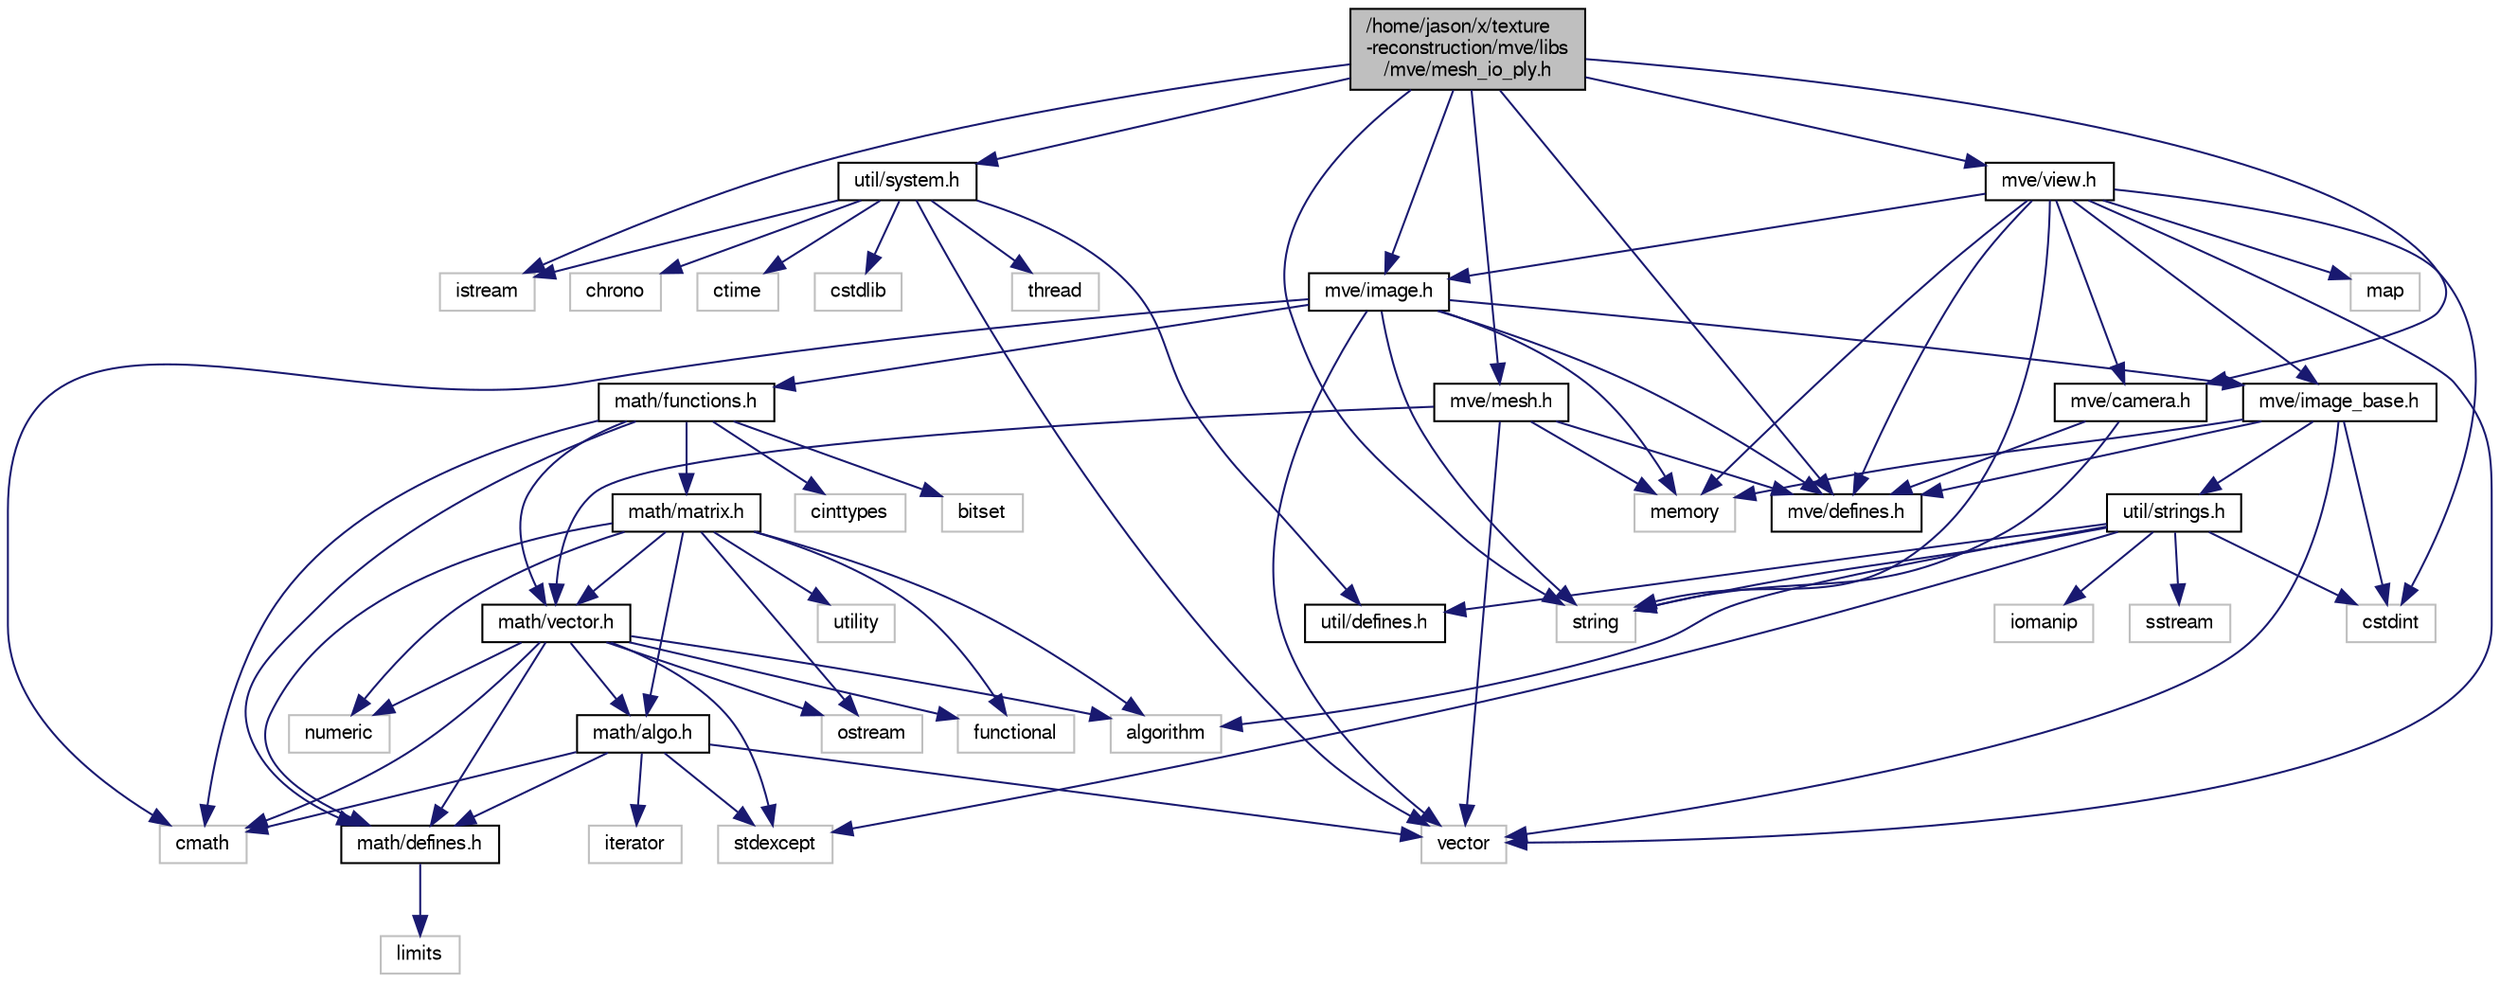 digraph "/home/jason/x/texture-reconstruction/mve/libs/mve/mesh_io_ply.h"
{
  edge [fontname="FreeSans",fontsize="10",labelfontname="FreeSans",labelfontsize="10"];
  node [fontname="FreeSans",fontsize="10",shape=record];
  Node0 [label="/home/jason/x/texture\l-reconstruction/mve/libs\l/mve/mesh_io_ply.h",height=0.2,width=0.4,color="black", fillcolor="grey75", style="filled", fontcolor="black"];
  Node0 -> Node1 [color="midnightblue",fontsize="10",style="solid",fontname="FreeSans"];
  Node1 [label="istream",height=0.2,width=0.4,color="grey75", fillcolor="white", style="filled"];
  Node0 -> Node2 [color="midnightblue",fontsize="10",style="solid",fontname="FreeSans"];
  Node2 [label="string",height=0.2,width=0.4,color="grey75", fillcolor="white", style="filled"];
  Node0 -> Node3 [color="midnightblue",fontsize="10",style="solid",fontname="FreeSans"];
  Node3 [label="util/system.h",height=0.2,width=0.4,color="black", fillcolor="white", style="filled",URL="$system_8h.html"];
  Node3 -> Node4 [color="midnightblue",fontsize="10",style="solid",fontname="FreeSans"];
  Node4 [label="ctime",height=0.2,width=0.4,color="grey75", fillcolor="white", style="filled"];
  Node3 -> Node5 [color="midnightblue",fontsize="10",style="solid",fontname="FreeSans"];
  Node5 [label="cstdlib",height=0.2,width=0.4,color="grey75", fillcolor="white", style="filled"];
  Node3 -> Node6 [color="midnightblue",fontsize="10",style="solid",fontname="FreeSans"];
  Node6 [label="thread",height=0.2,width=0.4,color="grey75", fillcolor="white", style="filled"];
  Node3 -> Node7 [color="midnightblue",fontsize="10",style="solid",fontname="FreeSans"];
  Node7 [label="chrono",height=0.2,width=0.4,color="grey75", fillcolor="white", style="filled"];
  Node3 -> Node8 [color="midnightblue",fontsize="10",style="solid",fontname="FreeSans"];
  Node8 [label="vector",height=0.2,width=0.4,color="grey75", fillcolor="white", style="filled"];
  Node3 -> Node1 [color="midnightblue",fontsize="10",style="solid",fontname="FreeSans"];
  Node3 -> Node9 [color="midnightblue",fontsize="10",style="solid",fontname="FreeSans"];
  Node9 [label="util/defines.h",height=0.2,width=0.4,color="black", fillcolor="white", style="filled",URL="$util_2defines_8h.html"];
  Node0 -> Node10 [color="midnightblue",fontsize="10",style="solid",fontname="FreeSans"];
  Node10 [label="mve/defines.h",height=0.2,width=0.4,color="black", fillcolor="white", style="filled",URL="$mve_2defines_8h.html"];
  Node0 -> Node11 [color="midnightblue",fontsize="10",style="solid",fontname="FreeSans"];
  Node11 [label="mve/image.h",height=0.2,width=0.4,color="black", fillcolor="white", style="filled",URL="$image_8h.html"];
  Node11 -> Node2 [color="midnightblue",fontsize="10",style="solid",fontname="FreeSans"];
  Node11 -> Node8 [color="midnightblue",fontsize="10",style="solid",fontname="FreeSans"];
  Node11 -> Node12 [color="midnightblue",fontsize="10",style="solid",fontname="FreeSans"];
  Node12 [label="memory",height=0.2,width=0.4,color="grey75", fillcolor="white", style="filled"];
  Node11 -> Node13 [color="midnightblue",fontsize="10",style="solid",fontname="FreeSans"];
  Node13 [label="math/functions.h",height=0.2,width=0.4,color="black", fillcolor="white", style="filled",URL="$functions_8h.html"];
  Node13 -> Node14 [color="midnightblue",fontsize="10",style="solid",fontname="FreeSans"];
  Node14 [label="bitset",height=0.2,width=0.4,color="grey75", fillcolor="white", style="filled"];
  Node13 -> Node15 [color="midnightblue",fontsize="10",style="solid",fontname="FreeSans"];
  Node15 [label="cmath",height=0.2,width=0.4,color="grey75", fillcolor="white", style="filled"];
  Node13 -> Node16 [color="midnightblue",fontsize="10",style="solid",fontname="FreeSans"];
  Node16 [label="cinttypes",height=0.2,width=0.4,color="grey75", fillcolor="white", style="filled"];
  Node13 -> Node17 [color="midnightblue",fontsize="10",style="solid",fontname="FreeSans"];
  Node17 [label="math/defines.h",height=0.2,width=0.4,color="black", fillcolor="white", style="filled",URL="$math_2defines_8h.html"];
  Node17 -> Node18 [color="midnightblue",fontsize="10",style="solid",fontname="FreeSans"];
  Node18 [label="limits",height=0.2,width=0.4,color="grey75", fillcolor="white", style="filled"];
  Node13 -> Node19 [color="midnightblue",fontsize="10",style="solid",fontname="FreeSans"];
  Node19 [label="math/vector.h",height=0.2,width=0.4,color="black", fillcolor="white", style="filled",URL="$vector_8h.html"];
  Node19 -> Node20 [color="midnightblue",fontsize="10",style="solid",fontname="FreeSans"];
  Node20 [label="algorithm",height=0.2,width=0.4,color="grey75", fillcolor="white", style="filled"];
  Node19 -> Node21 [color="midnightblue",fontsize="10",style="solid",fontname="FreeSans"];
  Node21 [label="functional",height=0.2,width=0.4,color="grey75", fillcolor="white", style="filled"];
  Node19 -> Node22 [color="midnightblue",fontsize="10",style="solid",fontname="FreeSans"];
  Node22 [label="stdexcept",height=0.2,width=0.4,color="grey75", fillcolor="white", style="filled"];
  Node19 -> Node23 [color="midnightblue",fontsize="10",style="solid",fontname="FreeSans"];
  Node23 [label="numeric",height=0.2,width=0.4,color="grey75", fillcolor="white", style="filled"];
  Node19 -> Node15 [color="midnightblue",fontsize="10",style="solid",fontname="FreeSans"];
  Node19 -> Node24 [color="midnightblue",fontsize="10",style="solid",fontname="FreeSans"];
  Node24 [label="ostream",height=0.2,width=0.4,color="grey75", fillcolor="white", style="filled"];
  Node19 -> Node17 [color="midnightblue",fontsize="10",style="solid",fontname="FreeSans"];
  Node19 -> Node25 [color="midnightblue",fontsize="10",style="solid",fontname="FreeSans"];
  Node25 [label="math/algo.h",height=0.2,width=0.4,color="black", fillcolor="white", style="filled",URL="$algo_8h.html"];
  Node25 -> Node15 [color="midnightblue",fontsize="10",style="solid",fontname="FreeSans"];
  Node25 -> Node8 [color="midnightblue",fontsize="10",style="solid",fontname="FreeSans"];
  Node25 -> Node26 [color="midnightblue",fontsize="10",style="solid",fontname="FreeSans"];
  Node26 [label="iterator",height=0.2,width=0.4,color="grey75", fillcolor="white", style="filled"];
  Node25 -> Node22 [color="midnightblue",fontsize="10",style="solid",fontname="FreeSans"];
  Node25 -> Node17 [color="midnightblue",fontsize="10",style="solid",fontname="FreeSans"];
  Node13 -> Node27 [color="midnightblue",fontsize="10",style="solid",fontname="FreeSans"];
  Node27 [label="math/matrix.h",height=0.2,width=0.4,color="black", fillcolor="white", style="filled",URL="$matrix_8h.html"];
  Node27 -> Node20 [color="midnightblue",fontsize="10",style="solid",fontname="FreeSans"];
  Node27 -> Node21 [color="midnightblue",fontsize="10",style="solid",fontname="FreeSans"];
  Node27 -> Node28 [color="midnightblue",fontsize="10",style="solid",fontname="FreeSans"];
  Node28 [label="utility",height=0.2,width=0.4,color="grey75", fillcolor="white", style="filled"];
  Node27 -> Node23 [color="midnightblue",fontsize="10",style="solid",fontname="FreeSans"];
  Node27 -> Node24 [color="midnightblue",fontsize="10",style="solid",fontname="FreeSans"];
  Node27 -> Node17 [color="midnightblue",fontsize="10",style="solid",fontname="FreeSans"];
  Node27 -> Node25 [color="midnightblue",fontsize="10",style="solid",fontname="FreeSans"];
  Node27 -> Node19 [color="midnightblue",fontsize="10",style="solid",fontname="FreeSans"];
  Node11 -> Node10 [color="midnightblue",fontsize="10",style="solid",fontname="FreeSans"];
  Node11 -> Node29 [color="midnightblue",fontsize="10",style="solid",fontname="FreeSans"];
  Node29 [label="mve/image_base.h",height=0.2,width=0.4,color="black", fillcolor="white", style="filled",URL="$image__base_8h.html"];
  Node29 -> Node30 [color="midnightblue",fontsize="10",style="solid",fontname="FreeSans"];
  Node30 [label="cstdint",height=0.2,width=0.4,color="grey75", fillcolor="white", style="filled"];
  Node29 -> Node12 [color="midnightblue",fontsize="10",style="solid",fontname="FreeSans"];
  Node29 -> Node8 [color="midnightblue",fontsize="10",style="solid",fontname="FreeSans"];
  Node29 -> Node31 [color="midnightblue",fontsize="10",style="solid",fontname="FreeSans"];
  Node31 [label="util/strings.h",height=0.2,width=0.4,color="black", fillcolor="white", style="filled",URL="$strings_8h.html"];
  Node31 -> Node32 [color="midnightblue",fontsize="10",style="solid",fontname="FreeSans"];
  Node32 [label="sstream",height=0.2,width=0.4,color="grey75", fillcolor="white", style="filled"];
  Node31 -> Node2 [color="midnightblue",fontsize="10",style="solid",fontname="FreeSans"];
  Node31 -> Node33 [color="midnightblue",fontsize="10",style="solid",fontname="FreeSans"];
  Node33 [label="iomanip",height=0.2,width=0.4,color="grey75", fillcolor="white", style="filled"];
  Node31 -> Node22 [color="midnightblue",fontsize="10",style="solid",fontname="FreeSans"];
  Node31 -> Node20 [color="midnightblue",fontsize="10",style="solid",fontname="FreeSans"];
  Node31 -> Node30 [color="midnightblue",fontsize="10",style="solid",fontname="FreeSans"];
  Node31 -> Node9 [color="midnightblue",fontsize="10",style="solid",fontname="FreeSans"];
  Node29 -> Node10 [color="midnightblue",fontsize="10",style="solid",fontname="FreeSans"];
  Node11 -> Node15 [color="midnightblue",fontsize="10",style="solid",fontname="FreeSans"];
  Node0 -> Node34 [color="midnightblue",fontsize="10",style="solid",fontname="FreeSans"];
  Node34 [label="mve/camera.h",height=0.2,width=0.4,color="black", fillcolor="white", style="filled",URL="$mve_2camera_8h.html"];
  Node34 -> Node2 [color="midnightblue",fontsize="10",style="solid",fontname="FreeSans"];
  Node34 -> Node10 [color="midnightblue",fontsize="10",style="solid",fontname="FreeSans"];
  Node0 -> Node35 [color="midnightblue",fontsize="10",style="solid",fontname="FreeSans"];
  Node35 [label="mve/view.h",height=0.2,width=0.4,color="black", fillcolor="white", style="filled",URL="$view_8h.html"];
  Node35 -> Node30 [color="midnightblue",fontsize="10",style="solid",fontname="FreeSans"];
  Node35 -> Node36 [color="midnightblue",fontsize="10",style="solid",fontname="FreeSans"];
  Node36 [label="map",height=0.2,width=0.4,color="grey75", fillcolor="white", style="filled"];
  Node35 -> Node12 [color="midnightblue",fontsize="10",style="solid",fontname="FreeSans"];
  Node35 -> Node2 [color="midnightblue",fontsize="10",style="solid",fontname="FreeSans"];
  Node35 -> Node8 [color="midnightblue",fontsize="10",style="solid",fontname="FreeSans"];
  Node35 -> Node10 [color="midnightblue",fontsize="10",style="solid",fontname="FreeSans"];
  Node35 -> Node34 [color="midnightblue",fontsize="10",style="solid",fontname="FreeSans"];
  Node35 -> Node29 [color="midnightblue",fontsize="10",style="solid",fontname="FreeSans"];
  Node35 -> Node11 [color="midnightblue",fontsize="10",style="solid",fontname="FreeSans"];
  Node0 -> Node37 [color="midnightblue",fontsize="10",style="solid",fontname="FreeSans"];
  Node37 [label="mve/mesh.h",height=0.2,width=0.4,color="black", fillcolor="white", style="filled",URL="$mesh_8h.html"];
  Node37 -> Node8 [color="midnightblue",fontsize="10",style="solid",fontname="FreeSans"];
  Node37 -> Node12 [color="midnightblue",fontsize="10",style="solid",fontname="FreeSans"];
  Node37 -> Node19 [color="midnightblue",fontsize="10",style="solid",fontname="FreeSans"];
  Node37 -> Node10 [color="midnightblue",fontsize="10",style="solid",fontname="FreeSans"];
}
